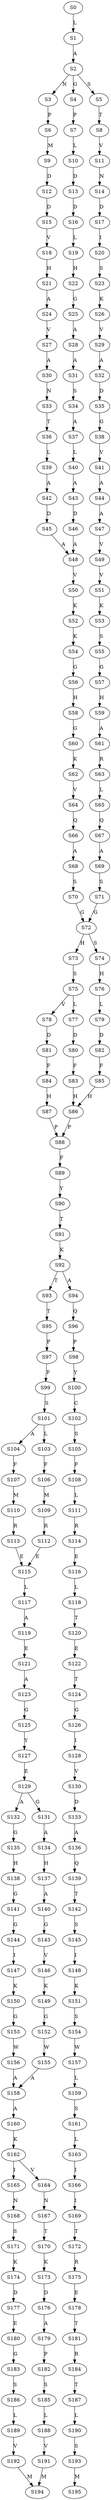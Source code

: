 strict digraph  {
	S0 -> S1 [ label = L ];
	S1 -> S2 [ label = A ];
	S2 -> S3 [ label = N ];
	S2 -> S4 [ label = G ];
	S2 -> S5 [ label = S ];
	S3 -> S6 [ label = P ];
	S4 -> S7 [ label = P ];
	S5 -> S8 [ label = T ];
	S6 -> S9 [ label = M ];
	S7 -> S10 [ label = L ];
	S8 -> S11 [ label = V ];
	S9 -> S12 [ label = D ];
	S10 -> S13 [ label = D ];
	S11 -> S14 [ label = N ];
	S12 -> S15 [ label = D ];
	S13 -> S16 [ label = D ];
	S14 -> S17 [ label = D ];
	S15 -> S18 [ label = V ];
	S16 -> S19 [ label = L ];
	S17 -> S20 [ label = I ];
	S18 -> S21 [ label = H ];
	S19 -> S22 [ label = H ];
	S20 -> S23 [ label = S ];
	S21 -> S24 [ label = A ];
	S22 -> S25 [ label = G ];
	S23 -> S26 [ label = K ];
	S24 -> S27 [ label = V ];
	S25 -> S28 [ label = A ];
	S26 -> S29 [ label = V ];
	S27 -> S30 [ label = A ];
	S28 -> S31 [ label = A ];
	S29 -> S32 [ label = A ];
	S30 -> S33 [ label = N ];
	S31 -> S34 [ label = S ];
	S32 -> S35 [ label = D ];
	S33 -> S36 [ label = T ];
	S34 -> S37 [ label = A ];
	S35 -> S38 [ label = G ];
	S36 -> S39 [ label = L ];
	S37 -> S40 [ label = L ];
	S38 -> S41 [ label = V ];
	S39 -> S42 [ label = A ];
	S40 -> S43 [ label = A ];
	S41 -> S44 [ label = A ];
	S42 -> S45 [ label = D ];
	S43 -> S46 [ label = D ];
	S44 -> S47 [ label = A ];
	S45 -> S48 [ label = A ];
	S46 -> S48 [ label = A ];
	S47 -> S49 [ label = V ];
	S48 -> S50 [ label = V ];
	S49 -> S51 [ label = V ];
	S50 -> S52 [ label = K ];
	S51 -> S53 [ label = K ];
	S52 -> S54 [ label = K ];
	S53 -> S55 [ label = S ];
	S54 -> S56 [ label = G ];
	S55 -> S57 [ label = G ];
	S56 -> S58 [ label = H ];
	S57 -> S59 [ label = H ];
	S58 -> S60 [ label = G ];
	S59 -> S61 [ label = A ];
	S60 -> S62 [ label = K ];
	S61 -> S63 [ label = R ];
	S62 -> S64 [ label = V ];
	S63 -> S65 [ label = L ];
	S64 -> S66 [ label = Q ];
	S65 -> S67 [ label = Q ];
	S66 -> S68 [ label = A ];
	S67 -> S69 [ label = A ];
	S68 -> S70 [ label = S ];
	S69 -> S71 [ label = S ];
	S70 -> S72 [ label = G ];
	S71 -> S72 [ label = G ];
	S72 -> S73 [ label = H ];
	S72 -> S74 [ label = S ];
	S73 -> S75 [ label = S ];
	S74 -> S76 [ label = H ];
	S75 -> S77 [ label = L ];
	S75 -> S78 [ label = V ];
	S76 -> S79 [ label = L ];
	S77 -> S80 [ label = D ];
	S78 -> S81 [ label = D ];
	S79 -> S82 [ label = D ];
	S80 -> S83 [ label = F ];
	S81 -> S84 [ label = F ];
	S82 -> S85 [ label = F ];
	S83 -> S86 [ label = H ];
	S84 -> S87 [ label = H ];
	S85 -> S86 [ label = H ];
	S86 -> S88 [ label = P ];
	S87 -> S88 [ label = P ];
	S88 -> S89 [ label = F ];
	S89 -> S90 [ label = Y ];
	S90 -> S91 [ label = T ];
	S91 -> S92 [ label = K ];
	S92 -> S93 [ label = T ];
	S92 -> S94 [ label = A ];
	S93 -> S95 [ label = T ];
	S94 -> S96 [ label = Q ];
	S95 -> S97 [ label = P ];
	S96 -> S98 [ label = P ];
	S97 -> S99 [ label = F ];
	S98 -> S100 [ label = Y ];
	S99 -> S101 [ label = S ];
	S100 -> S102 [ label = C ];
	S101 -> S103 [ label = L ];
	S101 -> S104 [ label = A ];
	S102 -> S105 [ label = S ];
	S103 -> S106 [ label = F ];
	S104 -> S107 [ label = F ];
	S105 -> S108 [ label = F ];
	S106 -> S109 [ label = M ];
	S107 -> S110 [ label = M ];
	S108 -> S111 [ label = L ];
	S109 -> S112 [ label = R ];
	S110 -> S113 [ label = R ];
	S111 -> S114 [ label = R ];
	S112 -> S115 [ label = E ];
	S113 -> S115 [ label = E ];
	S114 -> S116 [ label = E ];
	S115 -> S117 [ label = L ];
	S116 -> S118 [ label = L ];
	S117 -> S119 [ label = A ];
	S118 -> S120 [ label = T ];
	S119 -> S121 [ label = E ];
	S120 -> S122 [ label = E ];
	S121 -> S123 [ label = A ];
	S122 -> S124 [ label = T ];
	S123 -> S125 [ label = G ];
	S124 -> S126 [ label = G ];
	S125 -> S127 [ label = Y ];
	S126 -> S128 [ label = I ];
	S127 -> S129 [ label = E ];
	S128 -> S130 [ label = V ];
	S129 -> S131 [ label = G ];
	S129 -> S132 [ label = A ];
	S130 -> S133 [ label = D ];
	S131 -> S134 [ label = A ];
	S132 -> S135 [ label = G ];
	S133 -> S136 [ label = A ];
	S134 -> S137 [ label = H ];
	S135 -> S138 [ label = H ];
	S136 -> S139 [ label = Q ];
	S137 -> S140 [ label = A ];
	S138 -> S141 [ label = G ];
	S139 -> S142 [ label = T ];
	S140 -> S143 [ label = G ];
	S141 -> S144 [ label = G ];
	S142 -> S145 [ label = S ];
	S143 -> S146 [ label = V ];
	S144 -> S147 [ label = I ];
	S145 -> S148 [ label = I ];
	S146 -> S149 [ label = K ];
	S147 -> S150 [ label = K ];
	S148 -> S151 [ label = K ];
	S149 -> S152 [ label = G ];
	S150 -> S153 [ label = G ];
	S151 -> S154 [ label = S ];
	S152 -> S155 [ label = W ];
	S153 -> S156 [ label = W ];
	S154 -> S157 [ label = W ];
	S155 -> S158 [ label = A ];
	S156 -> S158 [ label = A ];
	S157 -> S159 [ label = L ];
	S158 -> S160 [ label = A ];
	S159 -> S161 [ label = S ];
	S160 -> S162 [ label = K ];
	S161 -> S163 [ label = L ];
	S162 -> S164 [ label = V ];
	S162 -> S165 [ label = I ];
	S163 -> S166 [ label = I ];
	S164 -> S167 [ label = N ];
	S165 -> S168 [ label = N ];
	S166 -> S169 [ label = I ];
	S167 -> S170 [ label = T ];
	S168 -> S171 [ label = S ];
	S169 -> S172 [ label = T ];
	S170 -> S173 [ label = K ];
	S171 -> S174 [ label = K ];
	S172 -> S175 [ label = R ];
	S173 -> S176 [ label = D ];
	S174 -> S177 [ label = D ];
	S175 -> S178 [ label = E ];
	S176 -> S179 [ label = A ];
	S177 -> S180 [ label = E ];
	S178 -> S181 [ label = T ];
	S179 -> S182 [ label = P ];
	S180 -> S183 [ label = G ];
	S181 -> S184 [ label = R ];
	S182 -> S185 [ label = S ];
	S183 -> S186 [ label = S ];
	S184 -> S187 [ label = T ];
	S185 -> S188 [ label = L ];
	S186 -> S189 [ label = L ];
	S187 -> S190 [ label = L ];
	S188 -> S191 [ label = V ];
	S189 -> S192 [ label = V ];
	S190 -> S193 [ label = S ];
	S191 -> S194 [ label = M ];
	S192 -> S194 [ label = M ];
	S193 -> S195 [ label = M ];
}
